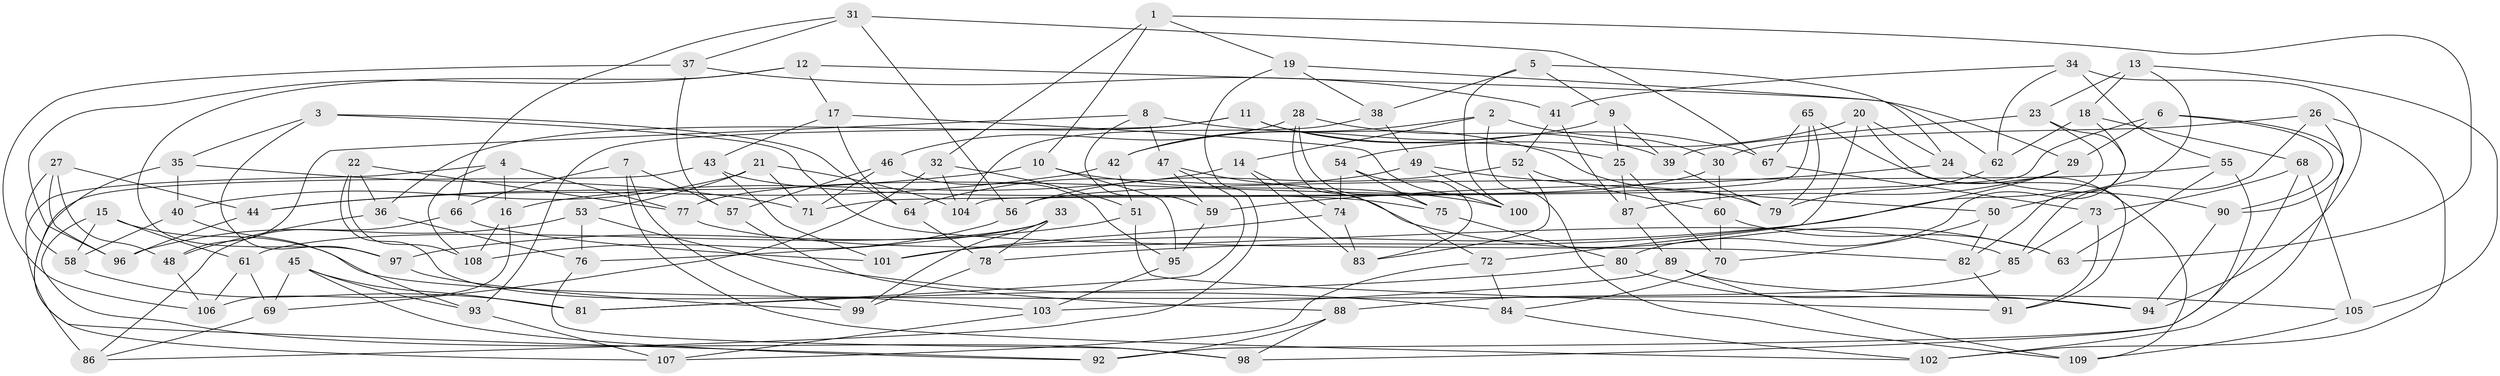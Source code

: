 // coarse degree distribution, {4: 0.11363636363636363, 8: 0.13636363636363635, 7: 0.09090909090909091, 6: 0.38636363636363635, 5: 0.20454545454545456, 9: 0.045454545454545456, 3: 0.022727272727272728}
// Generated by graph-tools (version 1.1) at 2025/38/03/04/25 23:38:07]
// undirected, 109 vertices, 218 edges
graph export_dot {
  node [color=gray90,style=filled];
  1;
  2;
  3;
  4;
  5;
  6;
  7;
  8;
  9;
  10;
  11;
  12;
  13;
  14;
  15;
  16;
  17;
  18;
  19;
  20;
  21;
  22;
  23;
  24;
  25;
  26;
  27;
  28;
  29;
  30;
  31;
  32;
  33;
  34;
  35;
  36;
  37;
  38;
  39;
  40;
  41;
  42;
  43;
  44;
  45;
  46;
  47;
  48;
  49;
  50;
  51;
  52;
  53;
  54;
  55;
  56;
  57;
  58;
  59;
  60;
  61;
  62;
  63;
  64;
  65;
  66;
  67;
  68;
  69;
  70;
  71;
  72;
  73;
  74;
  75;
  76;
  77;
  78;
  79;
  80;
  81;
  82;
  83;
  84;
  85;
  86;
  87;
  88;
  89;
  90;
  91;
  92;
  93;
  94;
  95;
  96;
  97;
  98;
  99;
  100;
  101;
  102;
  103;
  104;
  105;
  106;
  107;
  108;
  109;
  1 -- 19;
  1 -- 32;
  1 -- 63;
  1 -- 10;
  2 -- 109;
  2 -- 42;
  2 -- 14;
  2 -- 30;
  3 -- 35;
  3 -- 64;
  3 -- 97;
  3 -- 82;
  4 -- 16;
  4 -- 77;
  4 -- 86;
  4 -- 108;
  5 -- 24;
  5 -- 38;
  5 -- 100;
  5 -- 9;
  6 -- 29;
  6 -- 102;
  6 -- 71;
  6 -- 90;
  7 -- 66;
  7 -- 99;
  7 -- 102;
  7 -- 57;
  8 -- 59;
  8 -- 48;
  8 -- 79;
  8 -- 47;
  9 -- 39;
  9 -- 25;
  9 -- 42;
  10 -- 100;
  10 -- 95;
  10 -- 44;
  11 -- 25;
  11 -- 93;
  11 -- 67;
  11 -- 36;
  12 -- 17;
  12 -- 29;
  12 -- 97;
  12 -- 96;
  13 -- 105;
  13 -- 50;
  13 -- 23;
  13 -- 18;
  14 -- 16;
  14 -- 74;
  14 -- 83;
  15 -- 61;
  15 -- 94;
  15 -- 98;
  15 -- 58;
  16 -- 108;
  16 -- 106;
  17 -- 100;
  17 -- 64;
  17 -- 43;
  18 -- 62;
  18 -- 80;
  18 -- 68;
  19 -- 38;
  19 -- 62;
  19 -- 86;
  20 -- 54;
  20 -- 24;
  20 -- 72;
  20 -- 91;
  21 -- 53;
  21 -- 40;
  21 -- 71;
  21 -- 104;
  22 -- 108;
  22 -- 77;
  22 -- 103;
  22 -- 36;
  23 -- 82;
  23 -- 101;
  23 -- 39;
  24 -- 90;
  24 -- 59;
  25 -- 70;
  25 -- 87;
  26 -- 102;
  26 -- 90;
  26 -- 85;
  26 -- 30;
  27 -- 44;
  27 -- 58;
  27 -- 48;
  27 -- 96;
  28 -- 46;
  28 -- 72;
  28 -- 75;
  28 -- 39;
  29 -- 78;
  29 -- 87;
  30 -- 60;
  30 -- 77;
  31 -- 56;
  31 -- 66;
  31 -- 67;
  31 -- 37;
  32 -- 69;
  32 -- 104;
  32 -- 51;
  33 -- 76;
  33 -- 99;
  33 -- 78;
  33 -- 61;
  34 -- 62;
  34 -- 55;
  34 -- 41;
  34 -- 94;
  35 -- 40;
  35 -- 71;
  35 -- 92;
  36 -- 48;
  36 -- 76;
  37 -- 57;
  37 -- 41;
  37 -- 106;
  38 -- 104;
  38 -- 49;
  39 -- 79;
  40 -- 58;
  40 -- 93;
  41 -- 52;
  41 -- 87;
  42 -- 44;
  42 -- 51;
  43 -- 101;
  43 -- 75;
  43 -- 107;
  44 -- 96;
  45 -- 81;
  45 -- 69;
  45 -- 92;
  45 -- 93;
  46 -- 71;
  46 -- 57;
  46 -- 95;
  47 -- 81;
  47 -- 59;
  47 -- 63;
  48 -- 106;
  49 -- 64;
  49 -- 50;
  49 -- 100;
  50 -- 82;
  50 -- 70;
  51 -- 91;
  51 -- 97;
  52 -- 60;
  52 -- 83;
  52 -- 56;
  53 -- 76;
  53 -- 84;
  53 -- 96;
  54 -- 74;
  54 -- 83;
  54 -- 75;
  55 -- 63;
  55 -- 56;
  55 -- 98;
  56 -- 108;
  57 -- 88;
  58 -- 81;
  59 -- 95;
  60 -- 70;
  60 -- 63;
  61 -- 106;
  61 -- 69;
  62 -- 79;
  64 -- 78;
  65 -- 79;
  65 -- 109;
  65 -- 104;
  65 -- 67;
  66 -- 101;
  66 -- 86;
  67 -- 73;
  68 -- 105;
  68 -- 92;
  68 -- 73;
  69 -- 86;
  70 -- 84;
  72 -- 107;
  72 -- 84;
  73 -- 85;
  73 -- 91;
  74 -- 101;
  74 -- 83;
  75 -- 80;
  76 -- 98;
  77 -- 85;
  78 -- 99;
  80 -- 81;
  80 -- 94;
  82 -- 91;
  84 -- 102;
  85 -- 88;
  87 -- 89;
  88 -- 98;
  88 -- 92;
  89 -- 103;
  89 -- 105;
  89 -- 109;
  90 -- 94;
  93 -- 107;
  95 -- 103;
  97 -- 99;
  103 -- 107;
  105 -- 109;
}
